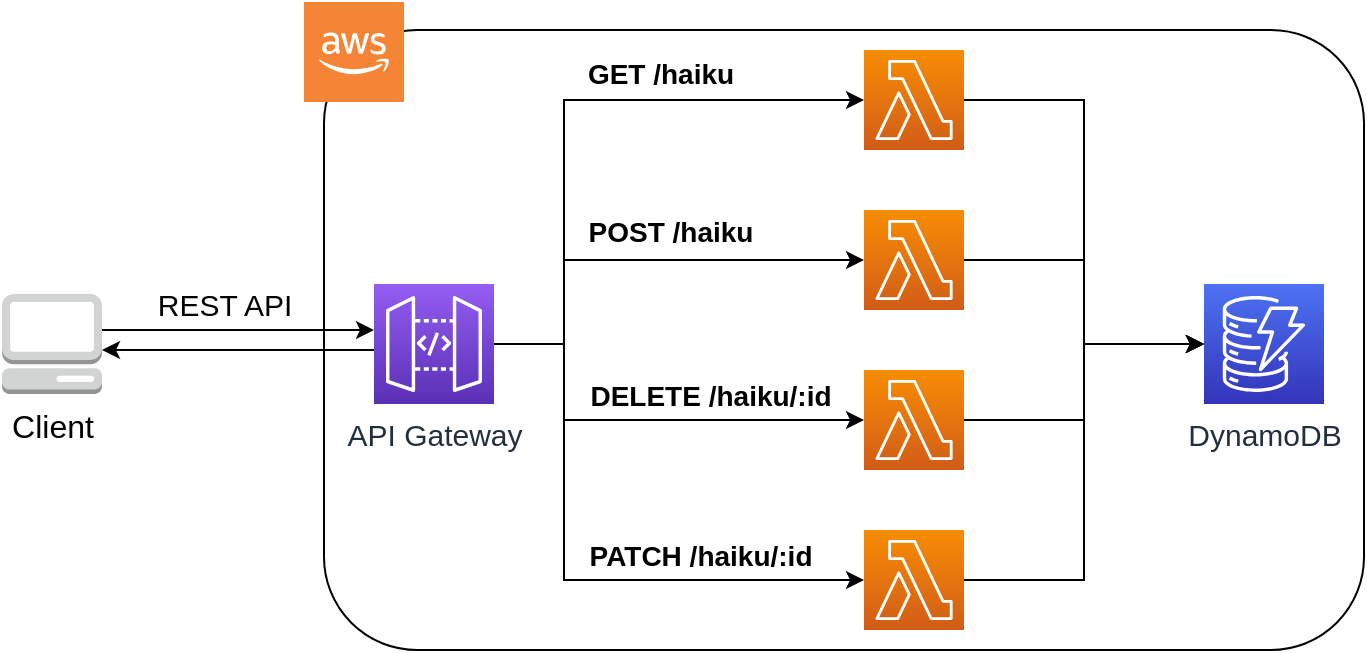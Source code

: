 <mxfile version="13.3.9" type="device"><diagram id="jkd0Cb49qkzcrJAQ4OG9" name="Page-1"><mxGraphModel dx="1358" dy="776" grid="1" gridSize="10" guides="1" tooltips="1" connect="1" arrows="1" fold="1" page="1" pageScale="1" pageWidth="850" pageHeight="1100" math="0" shadow="0"><root><mxCell id="0"/><mxCell id="1" parent="0"/><mxCell id="JD8XQcd6JpQOw07SvA7l-19" value="" style="rounded=1;whiteSpace=wrap;html=1;fontSize=15;fillColor=none;" vertex="1" parent="1"><mxGeometry x="200" y="180" width="520" height="310" as="geometry"/></mxCell><mxCell id="JD8XQcd6JpQOw07SvA7l-20" style="edgeStyle=orthogonalEdgeStyle;rounded=0;orthogonalLoop=1;jettySize=auto;html=1;fontSize=15;" edge="1" parent="1" source="x1ZXKYiM0QUW28fL6q6G-1" target="JD8XQcd6JpQOw07SvA7l-1"><mxGeometry relative="1" as="geometry"><Array as="points"><mxPoint x="160" y="330"/><mxPoint x="160" y="330"/></Array></mxGeometry></mxCell><mxCell id="x1ZXKYiM0QUW28fL6q6G-1" value="Client" style="outlineConnect=0;dashed=0;verticalLabelPosition=bottom;verticalAlign=top;align=center;html=1;shape=mxgraph.aws3.management_console;fillColor=#D2D3D3;gradientColor=none;aspect=fixed;fontSize=16;" parent="1" vertex="1"><mxGeometry x="39" y="312" width="50" height="50" as="geometry"/></mxCell><mxCell id="x1ZXKYiM0QUW28fL6q6G-14" value="" style="outlineConnect=0;dashed=0;verticalLabelPosition=bottom;verticalAlign=top;align=center;html=1;shape=mxgraph.aws3.cloud_2;fillColor=#F58534;gradientColor=none;strokeColor=#4D4D4D;strokeWidth=1;fontSize=16;aspect=fixed;" parent="1" vertex="1"><mxGeometry x="190" y="166" width="50" height="50" as="geometry"/></mxCell><mxCell id="JD8XQcd6JpQOw07SvA7l-3" style="edgeStyle=orthogonalEdgeStyle;rounded=0;orthogonalLoop=1;jettySize=auto;html=1;fontSize=15;" edge="1" parent="1" source="JD8XQcd6JpQOw07SvA7l-1" target="JD8XQcd6JpQOw07SvA7l-2"><mxGeometry relative="1" as="geometry"><Array as="points"><mxPoint x="320" y="337"/><mxPoint x="320" y="215"/></Array></mxGeometry></mxCell><mxCell id="JD8XQcd6JpQOw07SvA7l-8" style="edgeStyle=orthogonalEdgeStyle;rounded=0;orthogonalLoop=1;jettySize=auto;html=1;fontSize=15;" edge="1" parent="1" source="JD8XQcd6JpQOw07SvA7l-1" target="JD8XQcd6JpQOw07SvA7l-5"><mxGeometry relative="1" as="geometry"><Array as="points"><mxPoint x="320" y="337"/><mxPoint x="320" y="295"/></Array></mxGeometry></mxCell><mxCell id="JD8XQcd6JpQOw07SvA7l-9" style="edgeStyle=orthogonalEdgeStyle;rounded=0;orthogonalLoop=1;jettySize=auto;html=1;fontSize=15;" edge="1" parent="1" source="JD8XQcd6JpQOw07SvA7l-1" target="JD8XQcd6JpQOw07SvA7l-6"><mxGeometry relative="1" as="geometry"><Array as="points"><mxPoint x="320" y="337"/><mxPoint x="320" y="375"/></Array></mxGeometry></mxCell><mxCell id="JD8XQcd6JpQOw07SvA7l-10" style="edgeStyle=orthogonalEdgeStyle;rounded=0;orthogonalLoop=1;jettySize=auto;html=1;fontSize=15;" edge="1" parent="1" source="JD8XQcd6JpQOw07SvA7l-1" target="JD8XQcd6JpQOw07SvA7l-7"><mxGeometry relative="1" as="geometry"><Array as="points"><mxPoint x="320" y="337"/><mxPoint x="320" y="455"/></Array></mxGeometry></mxCell><mxCell id="JD8XQcd6JpQOw07SvA7l-22" style="edgeStyle=orthogonalEdgeStyle;rounded=0;orthogonalLoop=1;jettySize=auto;html=1;fontSize=15;" edge="1" parent="1" source="JD8XQcd6JpQOw07SvA7l-1" target="x1ZXKYiM0QUW28fL6q6G-1"><mxGeometry relative="1" as="geometry"><Array as="points"><mxPoint x="160" y="340"/><mxPoint x="160" y="340"/></Array></mxGeometry></mxCell><mxCell id="JD8XQcd6JpQOw07SvA7l-1" value="API Gateway" style="outlineConnect=0;fontColor=#232F3E;gradientColor=#945DF2;gradientDirection=north;fillColor=#5A30B5;strokeColor=#ffffff;dashed=0;verticalLabelPosition=bottom;verticalAlign=top;align=center;html=1;fontSize=15;fontStyle=0;aspect=fixed;shape=mxgraph.aws4.resourceIcon;resIcon=mxgraph.aws4.api_gateway;" vertex="1" parent="1"><mxGeometry x="225" y="307" width="60" height="60" as="geometry"/></mxCell><mxCell id="JD8XQcd6JpQOw07SvA7l-15" style="edgeStyle=orthogonalEdgeStyle;rounded=0;orthogonalLoop=1;jettySize=auto;html=1;fontSize=14;" edge="1" parent="1" source="JD8XQcd6JpQOw07SvA7l-2" target="JD8XQcd6JpQOw07SvA7l-14"><mxGeometry relative="1" as="geometry"><Array as="points"><mxPoint x="580" y="215"/><mxPoint x="580" y="337"/></Array></mxGeometry></mxCell><mxCell id="JD8XQcd6JpQOw07SvA7l-2" value="" style="outlineConnect=0;fontColor=#232F3E;gradientColor=#F78E04;gradientDirection=north;fillColor=#D05C17;strokeColor=#ffffff;dashed=0;verticalLabelPosition=bottom;verticalAlign=top;align=center;html=1;fontSize=12;fontStyle=0;aspect=fixed;shape=mxgraph.aws4.resourceIcon;resIcon=mxgraph.aws4.lambda;" vertex="1" parent="1"><mxGeometry x="470" y="190" width="50" height="50" as="geometry"/></mxCell><mxCell id="JD8XQcd6JpQOw07SvA7l-4" value="GET /haiku" style="text;html=1;align=center;verticalAlign=middle;resizable=0;points=[];autosize=1;fontSize=14;fontStyle=1" vertex="1" parent="1"><mxGeometry x="323" y="192" width="90" height="20" as="geometry"/></mxCell><mxCell id="JD8XQcd6JpQOw07SvA7l-16" style="edgeStyle=orthogonalEdgeStyle;rounded=0;orthogonalLoop=1;jettySize=auto;html=1;fontSize=14;" edge="1" parent="1" source="JD8XQcd6JpQOw07SvA7l-5" target="JD8XQcd6JpQOw07SvA7l-14"><mxGeometry relative="1" as="geometry"/></mxCell><mxCell id="JD8XQcd6JpQOw07SvA7l-5" value="" style="outlineConnect=0;fontColor=#232F3E;gradientColor=#F78E04;gradientDirection=north;fillColor=#D05C17;strokeColor=#ffffff;dashed=0;verticalLabelPosition=bottom;verticalAlign=top;align=center;html=1;fontSize=12;fontStyle=0;aspect=fixed;shape=mxgraph.aws4.resourceIcon;resIcon=mxgraph.aws4.lambda;" vertex="1" parent="1"><mxGeometry x="470" y="270" width="50" height="50" as="geometry"/></mxCell><mxCell id="JD8XQcd6JpQOw07SvA7l-17" style="edgeStyle=orthogonalEdgeStyle;rounded=0;orthogonalLoop=1;jettySize=auto;html=1;fontSize=14;" edge="1" parent="1" source="JD8XQcd6JpQOw07SvA7l-6" target="JD8XQcd6JpQOw07SvA7l-14"><mxGeometry relative="1" as="geometry"/></mxCell><mxCell id="JD8XQcd6JpQOw07SvA7l-6" value="" style="outlineConnect=0;fontColor=#232F3E;gradientColor=#F78E04;gradientDirection=north;fillColor=#D05C17;strokeColor=#ffffff;dashed=0;verticalLabelPosition=bottom;verticalAlign=top;align=center;html=1;fontSize=12;fontStyle=0;aspect=fixed;shape=mxgraph.aws4.resourceIcon;resIcon=mxgraph.aws4.lambda;" vertex="1" parent="1"><mxGeometry x="470" y="350" width="50" height="50" as="geometry"/></mxCell><mxCell id="JD8XQcd6JpQOw07SvA7l-18" style="edgeStyle=orthogonalEdgeStyle;rounded=0;orthogonalLoop=1;jettySize=auto;html=1;fontSize=14;" edge="1" parent="1" source="JD8XQcd6JpQOw07SvA7l-7" target="JD8XQcd6JpQOw07SvA7l-14"><mxGeometry relative="1" as="geometry"><Array as="points"><mxPoint x="580" y="455"/><mxPoint x="580" y="337"/></Array></mxGeometry></mxCell><mxCell id="JD8XQcd6JpQOw07SvA7l-7" value="" style="outlineConnect=0;fontColor=#232F3E;gradientColor=#F78E04;gradientDirection=north;fillColor=#D05C17;strokeColor=#ffffff;dashed=0;verticalLabelPosition=bottom;verticalAlign=top;align=center;html=1;fontSize=12;fontStyle=0;aspect=fixed;shape=mxgraph.aws4.resourceIcon;resIcon=mxgraph.aws4.lambda;" vertex="1" parent="1"><mxGeometry x="470" y="430" width="50" height="50" as="geometry"/></mxCell><mxCell id="JD8XQcd6JpQOw07SvA7l-11" value="POST /haiku" style="text;html=1;align=center;verticalAlign=middle;resizable=0;points=[];autosize=1;fontSize=14;fontStyle=1" vertex="1" parent="1"><mxGeometry x="323" y="271" width="100" height="20" as="geometry"/></mxCell><mxCell id="JD8XQcd6JpQOw07SvA7l-12" value="DELETE /haiku/:id" style="text;html=1;align=center;verticalAlign=middle;resizable=0;points=[];autosize=1;fontSize=14;fontStyle=1" vertex="1" parent="1"><mxGeometry x="323" y="353" width="140" height="20" as="geometry"/></mxCell><mxCell id="JD8XQcd6JpQOw07SvA7l-13" value="PATCH /haiku/:id" style="text;html=1;align=center;verticalAlign=middle;resizable=0;points=[];autosize=1;fontSize=14;fontStyle=1" vertex="1" parent="1"><mxGeometry x="323" y="433" width="130" height="20" as="geometry"/></mxCell><mxCell id="JD8XQcd6JpQOw07SvA7l-14" value="DynamoDB" style="outlineConnect=0;fontColor=#232F3E;gradientColor=#4D72F3;gradientDirection=north;fillColor=#3334B9;strokeColor=#ffffff;dashed=0;verticalLabelPosition=bottom;verticalAlign=top;align=center;html=1;fontSize=15;fontStyle=0;aspect=fixed;shape=mxgraph.aws4.resourceIcon;resIcon=mxgraph.aws4.dynamodb;" vertex="1" parent="1"><mxGeometry x="640" y="307" width="60" height="60" as="geometry"/></mxCell><mxCell id="JD8XQcd6JpQOw07SvA7l-21" value="REST API" style="text;html=1;align=center;verticalAlign=middle;resizable=0;points=[];autosize=1;fontSize=15;" vertex="1" parent="1"><mxGeometry x="110" y="307" width="80" height="20" as="geometry"/></mxCell></root></mxGraphModel></diagram></mxfile>
